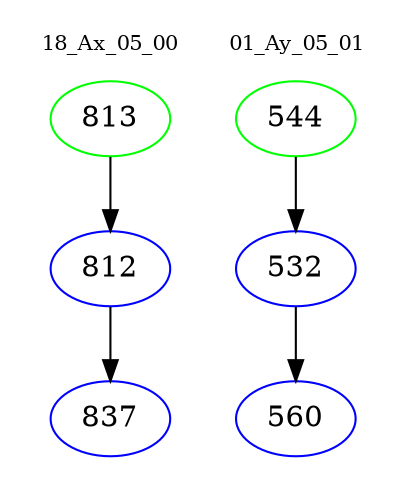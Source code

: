 digraph{
subgraph cluster_0 {
color = white
label = "18_Ax_05_00";
fontsize=10;
T0_813 [label="813", color="green"]
T0_813 -> T0_812 [color="black"]
T0_812 [label="812", color="blue"]
T0_812 -> T0_837 [color="black"]
T0_837 [label="837", color="blue"]
}
subgraph cluster_1 {
color = white
label = "01_Ay_05_01";
fontsize=10;
T1_544 [label="544", color="green"]
T1_544 -> T1_532 [color="black"]
T1_532 [label="532", color="blue"]
T1_532 -> T1_560 [color="black"]
T1_560 [label="560", color="blue"]
}
}
